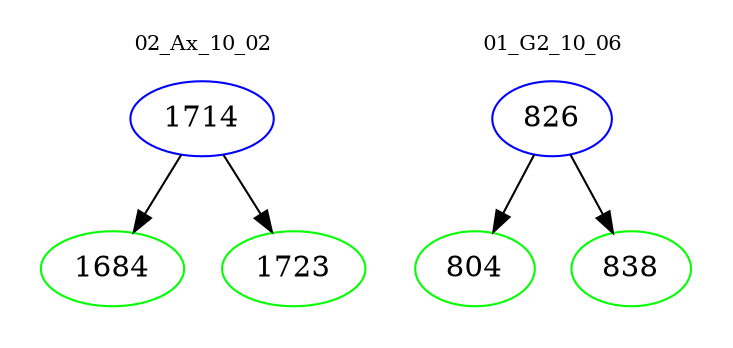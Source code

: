 digraph{
subgraph cluster_0 {
color = white
label = "02_Ax_10_02";
fontsize=10;
T0_1714 [label="1714", color="blue"]
T0_1714 -> T0_1684 [color="black"]
T0_1684 [label="1684", color="green"]
T0_1714 -> T0_1723 [color="black"]
T0_1723 [label="1723", color="green"]
}
subgraph cluster_1 {
color = white
label = "01_G2_10_06";
fontsize=10;
T1_826 [label="826", color="blue"]
T1_826 -> T1_804 [color="black"]
T1_804 [label="804", color="green"]
T1_826 -> T1_838 [color="black"]
T1_838 [label="838", color="green"]
}
}
